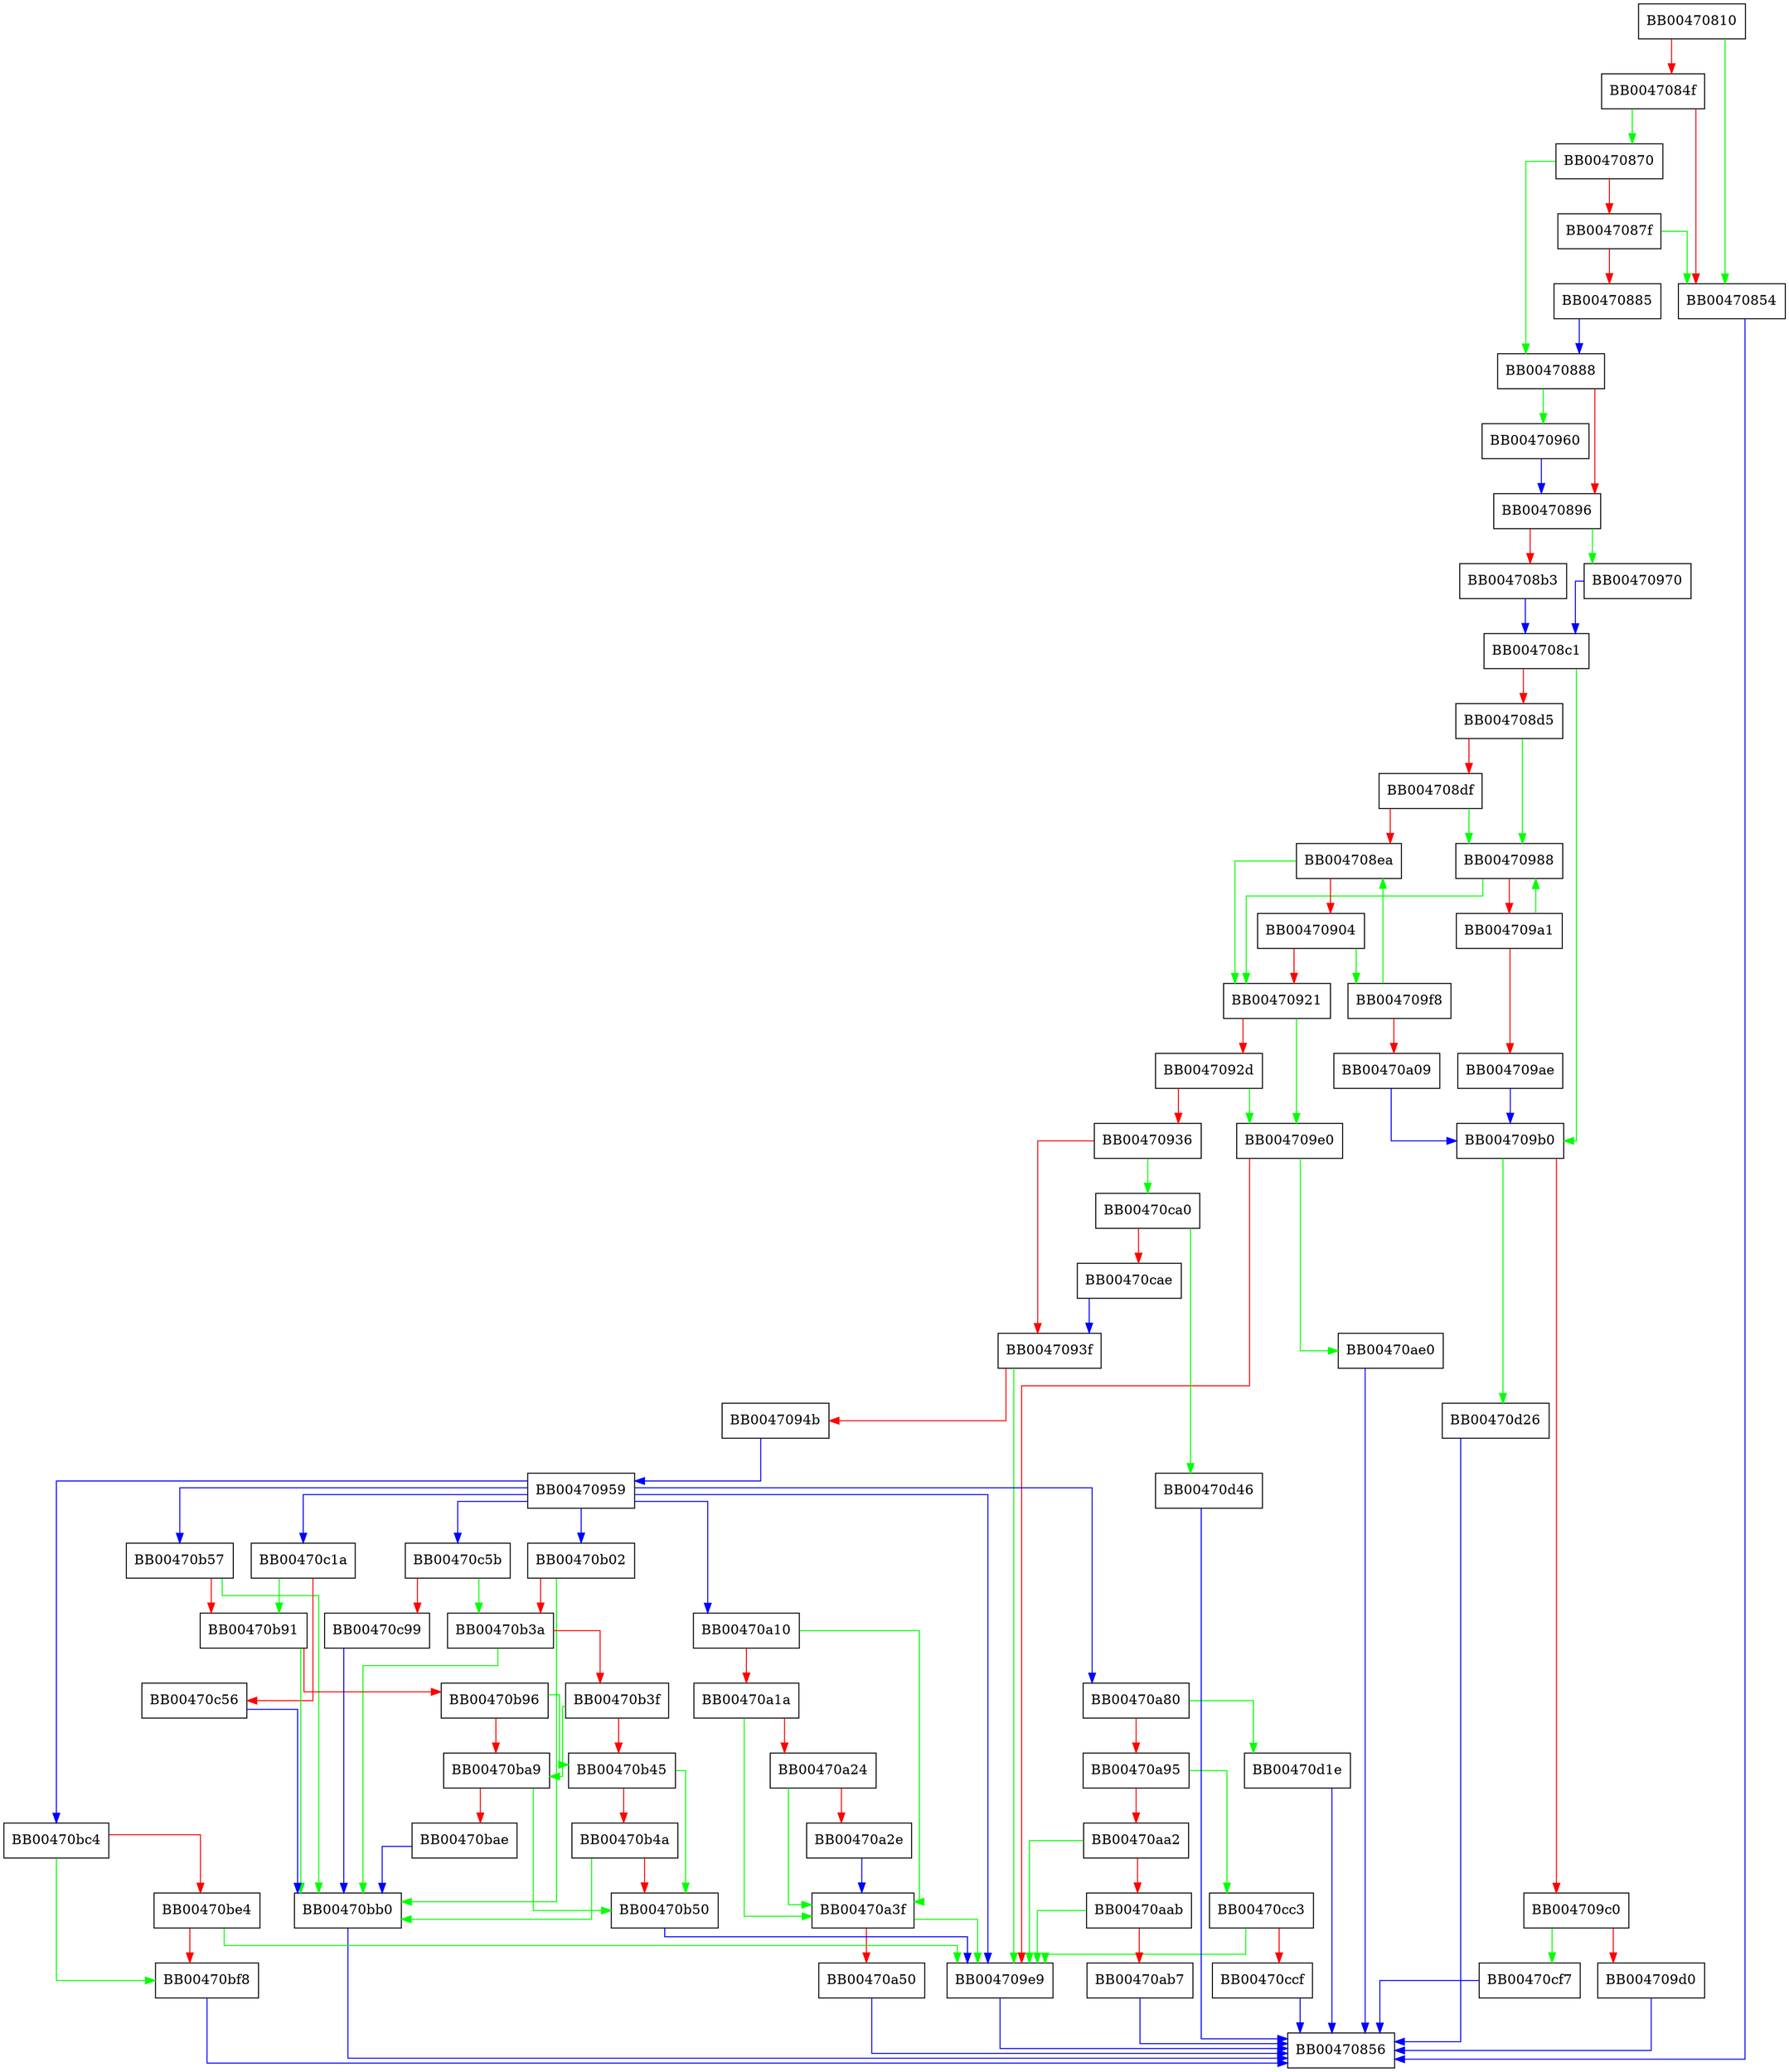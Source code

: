 digraph opt_next {
  node [shape="box"];
  graph [splines=ortho];
  BB00470810 -> BB00470854 [color="green"];
  BB00470810 -> BB0047084f [color="red"];
  BB0047084f -> BB00470870 [color="green"];
  BB0047084f -> BB00470854 [color="red"];
  BB00470854 -> BB00470856 [color="blue"];
  BB00470870 -> BB00470888 [color="green"];
  BB00470870 -> BB0047087f [color="red"];
  BB0047087f -> BB00470854 [color="green"];
  BB0047087f -> BB00470885 [color="red"];
  BB00470885 -> BB00470888 [color="blue"];
  BB00470888 -> BB00470960 [color="green"];
  BB00470888 -> BB00470896 [color="red"];
  BB00470896 -> BB00470970 [color="green"];
  BB00470896 -> BB004708b3 [color="red"];
  BB004708b3 -> BB004708c1 [color="blue"];
  BB004708c1 -> BB004709b0 [color="green"];
  BB004708c1 -> BB004708d5 [color="red"];
  BB004708d5 -> BB00470988 [color="green"];
  BB004708d5 -> BB004708df [color="red"];
  BB004708df -> BB00470988 [color="green"];
  BB004708df -> BB004708ea [color="red"];
  BB004708ea -> BB00470921 [color="green"];
  BB004708ea -> BB00470904 [color="red"];
  BB00470904 -> BB004709f8 [color="green"];
  BB00470904 -> BB00470921 [color="red"];
  BB00470921 -> BB004709e0 [color="green"];
  BB00470921 -> BB0047092d [color="red"];
  BB0047092d -> BB004709e0 [color="green"];
  BB0047092d -> BB00470936 [color="red"];
  BB00470936 -> BB00470ca0 [color="green"];
  BB00470936 -> BB0047093f [color="red"];
  BB0047093f -> BB004709e9 [color="green"];
  BB0047093f -> BB0047094b [color="red"];
  BB0047094b -> BB00470959 [color="blue"];
  BB00470959 -> BB00470bc4 [color="blue"];
  BB00470959 -> BB004709e9 [color="blue"];
  BB00470959 -> BB00470a10 [color="blue"];
  BB00470959 -> BB00470b57 [color="blue"];
  BB00470959 -> BB00470a80 [color="blue"];
  BB00470959 -> BB00470c5b [color="blue"];
  BB00470959 -> BB00470c1a [color="blue"];
  BB00470959 -> BB00470b02 [color="blue"];
  BB00470960 -> BB00470896 [color="blue"];
  BB00470970 -> BB004708c1 [color="blue"];
  BB00470988 -> BB00470921 [color="green"];
  BB00470988 -> BB004709a1 [color="red"];
  BB004709a1 -> BB00470988 [color="green"];
  BB004709a1 -> BB004709ae [color="red"];
  BB004709ae -> BB004709b0 [color="blue"];
  BB004709b0 -> BB00470d26 [color="green"];
  BB004709b0 -> BB004709c0 [color="red"];
  BB004709c0 -> BB00470cf7 [color="green"];
  BB004709c0 -> BB004709d0 [color="red"];
  BB004709d0 -> BB00470856 [color="blue"];
  BB004709e0 -> BB00470ae0 [color="green"];
  BB004709e0 -> BB004709e9 [color="red"];
  BB004709e9 -> BB00470856 [color="blue"];
  BB004709f8 -> BB004708ea [color="green"];
  BB004709f8 -> BB00470a09 [color="red"];
  BB00470a09 -> BB004709b0 [color="blue"];
  BB00470a10 -> BB00470a3f [color="green"];
  BB00470a10 -> BB00470a1a [color="red"];
  BB00470a1a -> BB00470a3f [color="green"];
  BB00470a1a -> BB00470a24 [color="red"];
  BB00470a24 -> BB00470a3f [color="green"];
  BB00470a24 -> BB00470a2e [color="red"];
  BB00470a2e -> BB00470a3f [color="blue"];
  BB00470a3f -> BB004709e9 [color="green"];
  BB00470a3f -> BB00470a50 [color="red"];
  BB00470a50 -> BB00470856 [color="blue"];
  BB00470a80 -> BB00470d1e [color="green"];
  BB00470a80 -> BB00470a95 [color="red"];
  BB00470a95 -> BB00470cc3 [color="green"];
  BB00470a95 -> BB00470aa2 [color="red"];
  BB00470aa2 -> BB004709e9 [color="green"];
  BB00470aa2 -> BB00470aab [color="red"];
  BB00470aab -> BB004709e9 [color="green"];
  BB00470aab -> BB00470ab7 [color="red"];
  BB00470ab7 -> BB00470856 [color="blue"];
  BB00470ae0 -> BB00470856 [color="blue"];
  BB00470b02 -> BB00470bb0 [color="green"];
  BB00470b02 -> BB00470b3a [color="red"];
  BB00470b3a -> BB00470bb0 [color="green"];
  BB00470b3a -> BB00470b3f [color="red"];
  BB00470b3f -> BB00470ba9 [color="green"];
  BB00470b3f -> BB00470b45 [color="red"];
  BB00470b45 -> BB00470b50 [color="green"];
  BB00470b45 -> BB00470b4a [color="red"];
  BB00470b4a -> BB00470bb0 [color="green"];
  BB00470b4a -> BB00470b50 [color="red"];
  BB00470b50 -> BB004709e9 [color="blue"];
  BB00470b57 -> BB00470bb0 [color="green"];
  BB00470b57 -> BB00470b91 [color="red"];
  BB00470b91 -> BB00470bb0 [color="green"];
  BB00470b91 -> BB00470b96 [color="red"];
  BB00470b96 -> BB00470b45 [color="green"];
  BB00470b96 -> BB00470ba9 [color="red"];
  BB00470ba9 -> BB00470b50 [color="green"];
  BB00470ba9 -> BB00470bae [color="red"];
  BB00470bae -> BB00470bb0 [color="blue"];
  BB00470bb0 -> BB00470856 [color="blue"];
  BB00470bc4 -> BB00470bf8 [color="green"];
  BB00470bc4 -> BB00470be4 [color="red"];
  BB00470be4 -> BB004709e9 [color="green"];
  BB00470be4 -> BB00470bf8 [color="red"];
  BB00470bf8 -> BB00470856 [color="blue"];
  BB00470c1a -> BB00470b91 [color="green"];
  BB00470c1a -> BB00470c56 [color="red"];
  BB00470c56 -> BB00470bb0 [color="blue"];
  BB00470c5b -> BB00470b3a [color="green"];
  BB00470c5b -> BB00470c99 [color="red"];
  BB00470c99 -> BB00470bb0 [color="blue"];
  BB00470ca0 -> BB00470d46 [color="green"];
  BB00470ca0 -> BB00470cae [color="red"];
  BB00470cae -> BB0047093f [color="blue"];
  BB00470cc3 -> BB004709e9 [color="green"];
  BB00470cc3 -> BB00470ccf [color="red"];
  BB00470ccf -> BB00470856 [color="blue"];
  BB00470cf7 -> BB00470856 [color="blue"];
  BB00470d1e -> BB00470856 [color="blue"];
  BB00470d26 -> BB00470856 [color="blue"];
  BB00470d46 -> BB00470856 [color="blue"];
}